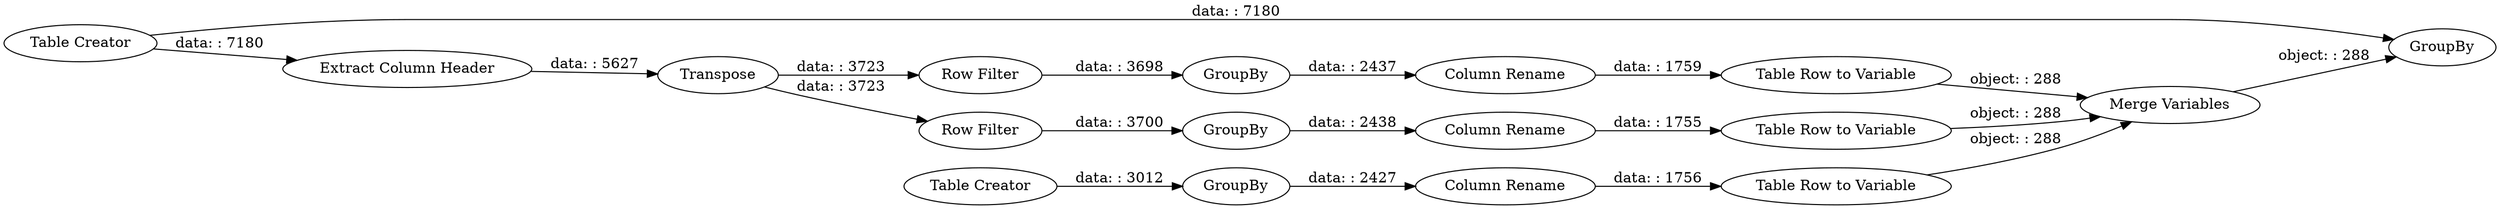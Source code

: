digraph {
	"2083563128758146702_17" [label="Table Row to Variable"]
	"2083563128758146702_19" [label="Table Creator"]
	"2083563128758146702_3" [label="Table Creator"]
	"2083563128758146702_7" [label="Row Filter"]
	"2083563128758146702_18" [label="Merge Variables"]
	"2083563128758146702_2" [label=GroupBy]
	"2083563128758146702_9" [label=GroupBy]
	"2083563128758146702_5" [label=Transpose]
	"2083563128758146702_13" [label="Column Rename"]
	"2083563128758146702_4" [label="Extract Column Header"]
	"2083563128758146702_11" [label=GroupBy]
	"2083563128758146702_8" [label=GroupBy]
	"2083563128758146702_14" [label="Column Rename"]
	"2083563128758146702_15" [label="Column Rename"]
	"2083563128758146702_12" [label="Table Row to Variable"]
	"2083563128758146702_16" [label="Table Row to Variable"]
	"2083563128758146702_6" [label="Row Filter"]
	"2083563128758146702_7" -> "2083563128758146702_9" [label="data: : 3698"]
	"2083563128758146702_11" -> "2083563128758146702_15" [label="data: : 2427"]
	"2083563128758146702_6" -> "2083563128758146702_8" [label="data: : 3700"]
	"2083563128758146702_16" -> "2083563128758146702_18" [label="object: : 288"]
	"2083563128758146702_12" -> "2083563128758146702_18" [label="object: : 288"]
	"2083563128758146702_13" -> "2083563128758146702_12" [label="data: : 1755"]
	"2083563128758146702_19" -> "2083563128758146702_2" [label="data: : 7180"]
	"2083563128758146702_5" -> "2083563128758146702_6" [label="data: : 3723"]
	"2083563128758146702_3" -> "2083563128758146702_11" [label="data: : 3012"]
	"2083563128758146702_5" -> "2083563128758146702_7" [label="data: : 3723"]
	"2083563128758146702_8" -> "2083563128758146702_13" [label="data: : 2438"]
	"2083563128758146702_9" -> "2083563128758146702_14" [label="data: : 2437"]
	"2083563128758146702_14" -> "2083563128758146702_16" [label="data: : 1759"]
	"2083563128758146702_4" -> "2083563128758146702_5" [label="data: : 5627"]
	"2083563128758146702_17" -> "2083563128758146702_18" [label="object: : 288"]
	"2083563128758146702_15" -> "2083563128758146702_17" [label="data: : 1756"]
	"2083563128758146702_18" -> "2083563128758146702_2" [label="object: : 288"]
	"2083563128758146702_19" -> "2083563128758146702_4" [label="data: : 7180"]
	rankdir=LR
}
